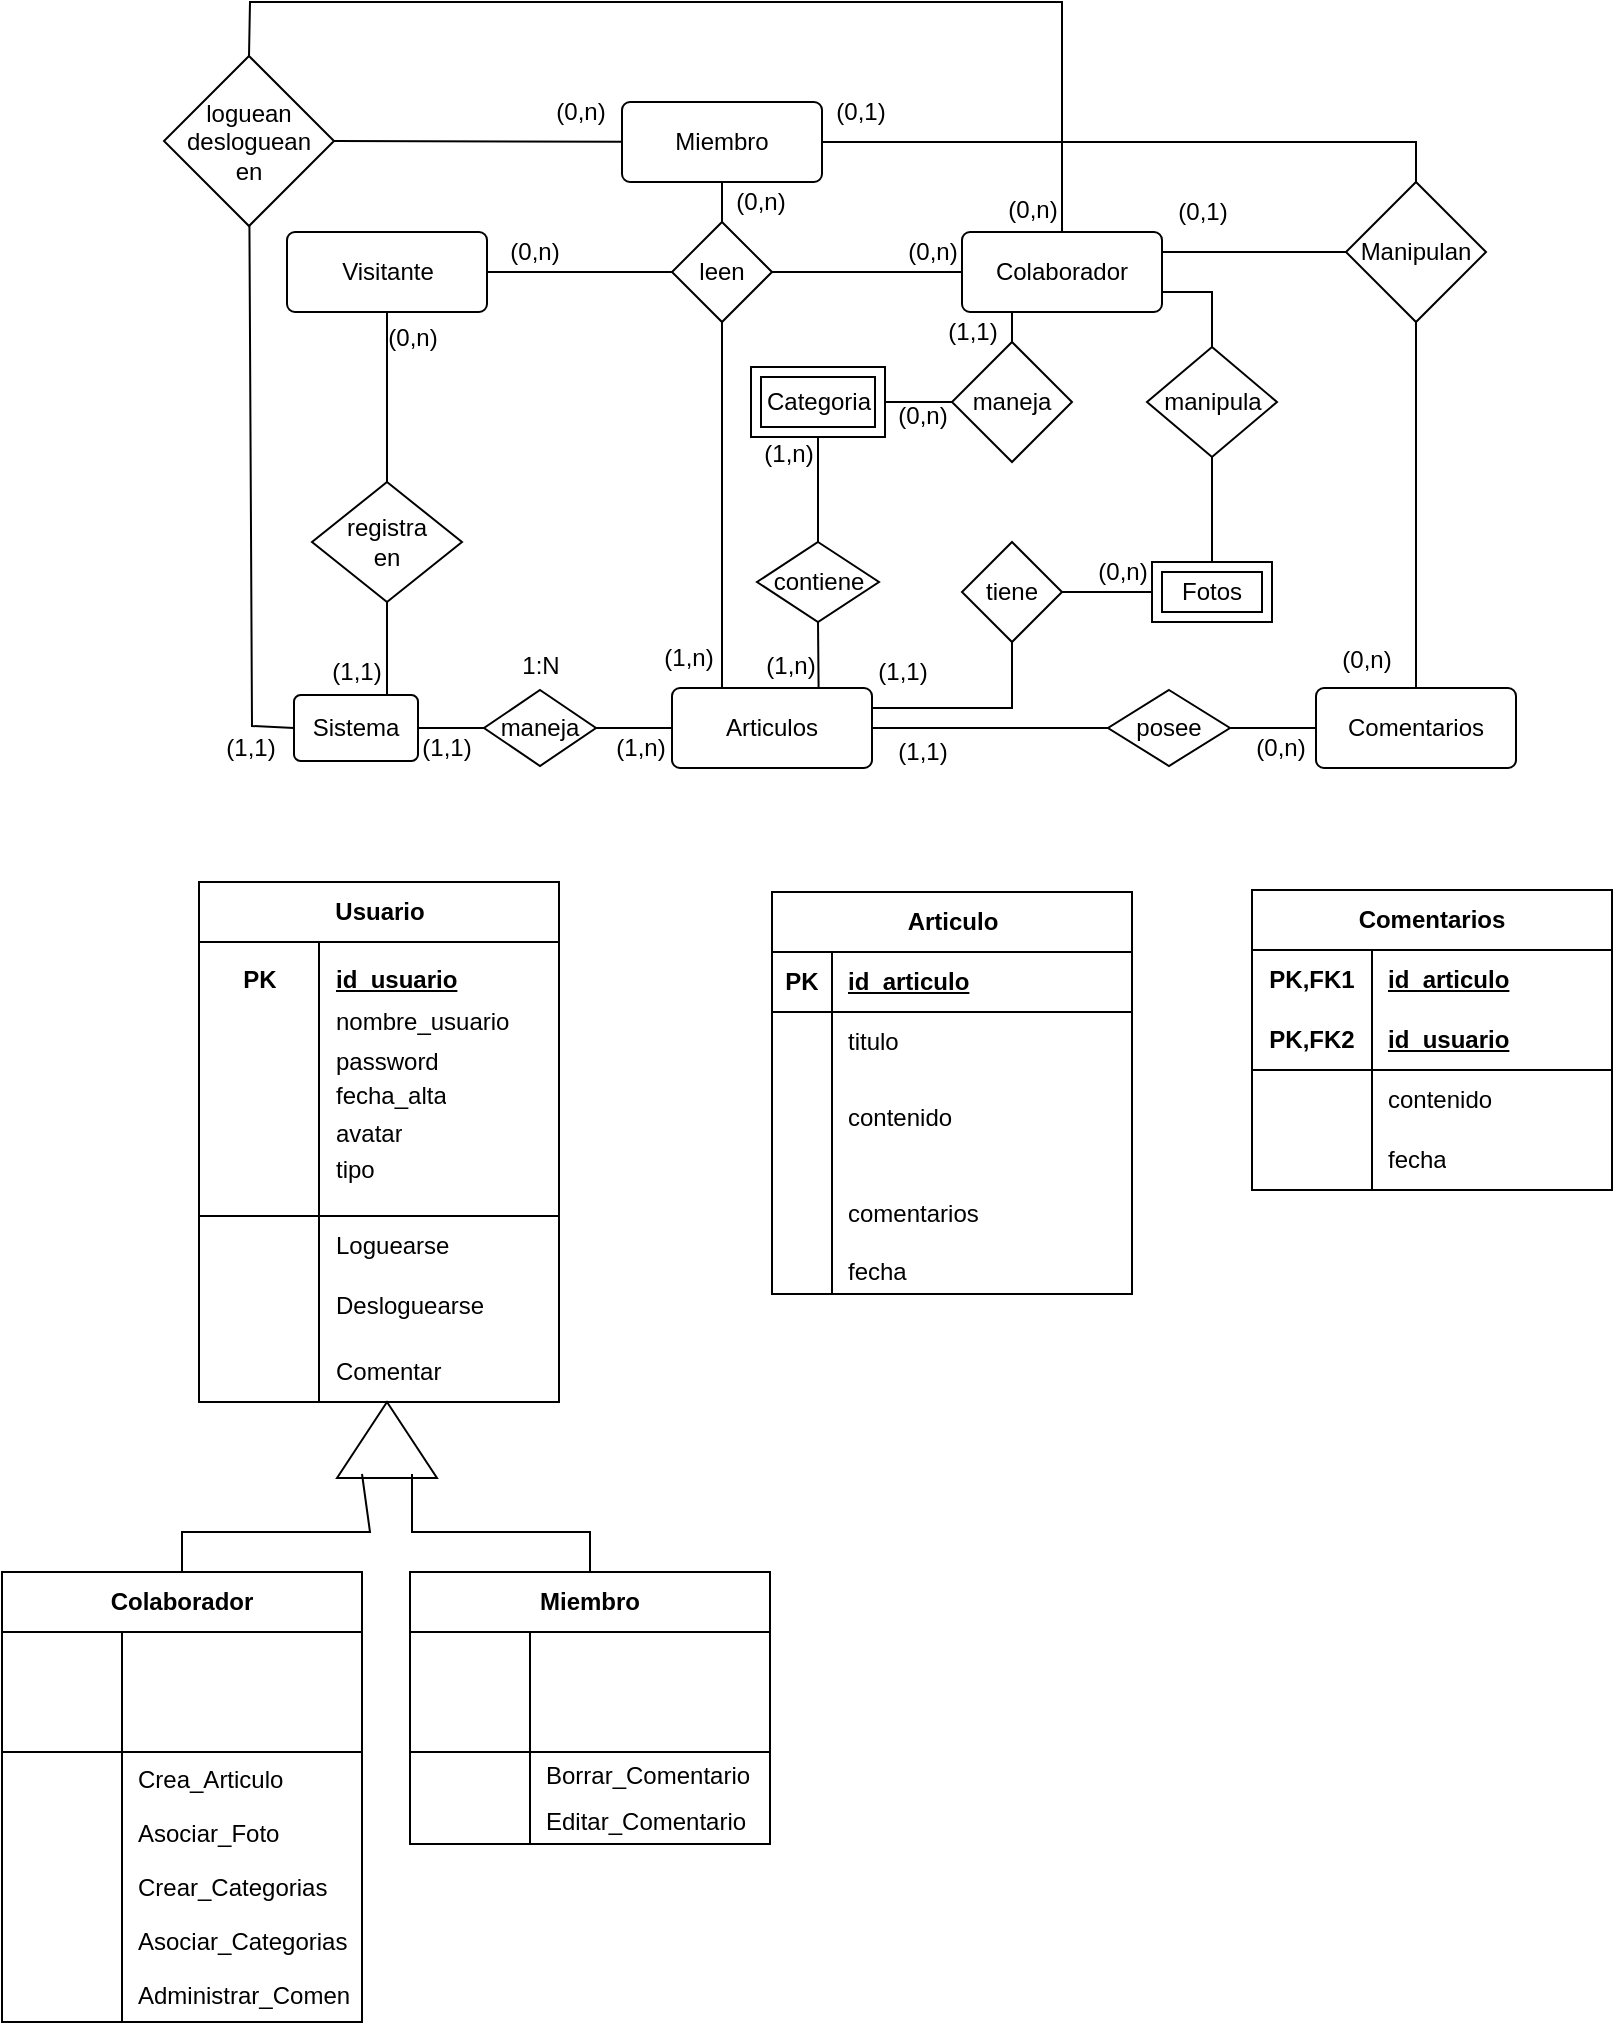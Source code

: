 <mxfile version="21.3.3" type="github">
  <diagram id="R2lEEEUBdFMjLlhIrx00" name="Page-1">
    <mxGraphModel dx="104" dy="648" grid="1" gridSize="10" guides="1" tooltips="1" connect="1" arrows="1" fold="1" page="1" pageScale="1" pageWidth="850" pageHeight="1100" math="0" shadow="0" extFonts="Permanent Marker^https://fonts.googleapis.com/css?family=Permanent+Marker">
      <root>
        <mxCell id="0" />
        <mxCell id="1" parent="0" />
        <mxCell id="c3nKSRqgcQVMaMpkJJOA-74" value="Visitante" style="rounded=1;arcSize=10;whiteSpace=wrap;html=1;align=center;" parent="1" vertex="1">
          <mxGeometry x="998.5" y="135" width="100" height="40" as="geometry" />
        </mxCell>
        <mxCell id="c3nKSRqgcQVMaMpkJJOA-77" value="&lt;div&gt;Miembro&lt;/div&gt;" style="rounded=1;arcSize=10;whiteSpace=wrap;html=1;align=center;" parent="1" vertex="1">
          <mxGeometry x="1166" y="70" width="100" height="40" as="geometry" />
        </mxCell>
        <mxCell id="c3nKSRqgcQVMaMpkJJOA-79" value="&lt;div&gt;Colaborador&lt;/div&gt;" style="rounded=1;arcSize=10;whiteSpace=wrap;html=1;align=center;" parent="1" vertex="1">
          <mxGeometry x="1336" y="135" width="100" height="40" as="geometry" />
        </mxCell>
        <mxCell id="c3nKSRqgcQVMaMpkJJOA-81" value="Articulos" style="rounded=1;arcSize=10;whiteSpace=wrap;html=1;align=center;" parent="1" vertex="1">
          <mxGeometry x="1191" y="363" width="100" height="40" as="geometry" />
        </mxCell>
        <mxCell id="c3nKSRqgcQVMaMpkJJOA-86" value="Comentarios" style="rounded=1;arcSize=10;whiteSpace=wrap;html=1;align=center;" parent="1" vertex="1">
          <mxGeometry x="1513" y="363" width="100" height="40" as="geometry" />
        </mxCell>
        <mxCell id="c3nKSRqgcQVMaMpkJJOA-88" value="leen" style="rhombus;whiteSpace=wrap;html=1;" parent="1" vertex="1">
          <mxGeometry x="1191" y="130" width="50" height="50" as="geometry" />
        </mxCell>
        <mxCell id="c3nKSRqgcQVMaMpkJJOA-93" value="" style="endArrow=none;html=1;rounded=0;exitX=0.5;exitY=1;exitDx=0;exitDy=0;entryX=0.25;entryY=0;entryDx=0;entryDy=0;" parent="1" source="c3nKSRqgcQVMaMpkJJOA-88" target="c3nKSRqgcQVMaMpkJJOA-81" edge="1">
          <mxGeometry width="50" height="50" relative="1" as="geometry">
            <mxPoint x="1341" y="90" as="sourcePoint" />
            <mxPoint x="1341" y="60" as="targetPoint" />
            <Array as="points" />
          </mxGeometry>
        </mxCell>
        <mxCell id="c3nKSRqgcQVMaMpkJJOA-98" value="Manipulan" style="rhombus;whiteSpace=wrap;html=1;" parent="1" vertex="1">
          <mxGeometry x="1528" y="110" width="70" height="70" as="geometry" />
        </mxCell>
        <mxCell id="c3nKSRqgcQVMaMpkJJOA-100" value="" style="endArrow=none;html=1;rounded=0;exitX=1;exitY=0.5;exitDx=0;exitDy=0;entryX=0;entryY=0.5;entryDx=0;entryDy=0;" parent="1" source="c3nKSRqgcQVMaMpkJJOA-88" target="c3nKSRqgcQVMaMpkJJOA-79" edge="1">
          <mxGeometry width="50" height="50" relative="1" as="geometry">
            <mxPoint x="1331" y="170" as="sourcePoint" />
            <mxPoint x="1381" y="120" as="targetPoint" />
          </mxGeometry>
        </mxCell>
        <mxCell id="c3nKSRqgcQVMaMpkJJOA-102" value="" style="endArrow=none;html=1;rounded=0;exitX=0;exitY=0.5;exitDx=0;exitDy=0;entryX=1;entryY=0.25;entryDx=0;entryDy=0;" parent="1" source="c3nKSRqgcQVMaMpkJJOA-98" target="c3nKSRqgcQVMaMpkJJOA-79" edge="1">
          <mxGeometry width="50" height="50" relative="1" as="geometry">
            <mxPoint x="1331" y="170" as="sourcePoint" />
            <mxPoint x="1381" y="120" as="targetPoint" />
          </mxGeometry>
        </mxCell>
        <mxCell id="c3nKSRqgcQVMaMpkJJOA-103" value="" style="endArrow=none;html=1;rounded=0;entryX=0.5;entryY=1;entryDx=0;entryDy=0;exitX=0.5;exitY=0;exitDx=0;exitDy=0;" parent="1" source="c3nKSRqgcQVMaMpkJJOA-86" target="c3nKSRqgcQVMaMpkJJOA-98" edge="1">
          <mxGeometry width="50" height="50" relative="1" as="geometry">
            <mxPoint x="1321" y="240" as="sourcePoint" />
            <mxPoint x="1371" y="190" as="targetPoint" />
          </mxGeometry>
        </mxCell>
        <mxCell id="c3nKSRqgcQVMaMpkJJOA-104" value="contiene" style="rhombus;whiteSpace=wrap;html=1;" parent="1" vertex="1">
          <mxGeometry x="1233.5" y="290" width="61" height="40" as="geometry" />
        </mxCell>
        <mxCell id="c3nKSRqgcQVMaMpkJJOA-106" value="maneja" style="rhombus;whiteSpace=wrap;html=1;" parent="1" vertex="1">
          <mxGeometry x="1331" y="190" width="60" height="60" as="geometry" />
        </mxCell>
        <mxCell id="c3nKSRqgcQVMaMpkJJOA-108" value="" style="endArrow=none;html=1;rounded=0;exitX=0.5;exitY=0;exitDx=0;exitDy=0;" parent="1" source="c3nKSRqgcQVMaMpkJJOA-104" target="c3nKSRqgcQVMaMpkJJOA-126" edge="1">
          <mxGeometry width="50" height="50" relative="1" as="geometry">
            <mxPoint x="1315" y="387" as="sourcePoint" />
            <mxPoint x="1261" y="240" as="targetPoint" />
            <Array as="points" />
          </mxGeometry>
        </mxCell>
        <mxCell id="c3nKSRqgcQVMaMpkJJOA-109" value="" style="endArrow=none;html=1;rounded=0;entryX=0;entryY=0.5;entryDx=0;entryDy=0;" parent="1" source="c3nKSRqgcQVMaMpkJJOA-126" target="c3nKSRqgcQVMaMpkJJOA-106" edge="1">
          <mxGeometry width="50" height="50" relative="1" as="geometry">
            <mxPoint x="1336" y="220" as="sourcePoint" />
            <mxPoint x="1401" y="281" as="targetPoint" />
            <Array as="points" />
          </mxGeometry>
        </mxCell>
        <mxCell id="c3nKSRqgcQVMaMpkJJOA-111" value="" style="endArrow=none;html=1;rounded=0;exitX=0;exitY=0.5;exitDx=0;exitDy=0;entryX=1;entryY=0.5;entryDx=0;entryDy=0;" parent="1" source="c3nKSRqgcQVMaMpkJJOA-88" target="c3nKSRqgcQVMaMpkJJOA-74" edge="1">
          <mxGeometry width="50" height="50" relative="1" as="geometry">
            <mxPoint x="1226" y="140" as="sourcePoint" />
            <mxPoint x="1261" y="70" as="targetPoint" />
          </mxGeometry>
        </mxCell>
        <mxCell id="c3nKSRqgcQVMaMpkJJOA-114" value="" style="endArrow=none;html=1;rounded=0;entryX=0.733;entryY=0.003;entryDx=0;entryDy=0;exitX=0.5;exitY=1;exitDx=0;exitDy=0;entryPerimeter=0;" parent="1" source="c3nKSRqgcQVMaMpkJJOA-104" target="c3nKSRqgcQVMaMpkJJOA-81" edge="1">
          <mxGeometry width="50" height="50" relative="1" as="geometry">
            <mxPoint x="1396" y="295" as="sourcePoint" />
            <mxPoint x="1396" y="270" as="targetPoint" />
            <Array as="points" />
          </mxGeometry>
        </mxCell>
        <mxCell id="c3nKSRqgcQVMaMpkJJOA-115" value="" style="endArrow=none;html=1;rounded=0;exitX=0.5;exitY=0;exitDx=0;exitDy=0;entryX=0.25;entryY=1;entryDx=0;entryDy=0;" parent="1" source="c3nKSRqgcQVMaMpkJJOA-106" target="c3nKSRqgcQVMaMpkJJOA-79" edge="1">
          <mxGeometry width="50" height="50" relative="1" as="geometry">
            <mxPoint x="1274" y="340" as="sourcePoint" />
            <mxPoint x="1276" y="373" as="targetPoint" />
            <Array as="points" />
          </mxGeometry>
        </mxCell>
        <mxCell id="c3nKSRqgcQVMaMpkJJOA-117" value="" style="endArrow=none;html=1;rounded=0;exitX=0.5;exitY=0;exitDx=0;exitDy=0;" parent="1" source="c3nKSRqgcQVMaMpkJJOA-88" target="c3nKSRqgcQVMaMpkJJOA-77" edge="1">
          <mxGeometry width="50" height="50" relative="1" as="geometry">
            <mxPoint x="1226" y="140" as="sourcePoint" />
            <mxPoint x="1226" y="70" as="targetPoint" />
          </mxGeometry>
        </mxCell>
        <mxCell id="c3nKSRqgcQVMaMpkJJOA-120" value="tiene" style="rhombus;whiteSpace=wrap;html=1;" parent="1" vertex="1">
          <mxGeometry x="1336" y="290" width="50" height="50" as="geometry" />
        </mxCell>
        <mxCell id="c3nKSRqgcQVMaMpkJJOA-121" value="" style="endArrow=none;html=1;rounded=0;entryX=0.5;entryY=1;entryDx=0;entryDy=0;exitX=1;exitY=0.25;exitDx=0;exitDy=0;" parent="1" source="c3nKSRqgcQVMaMpkJJOA-81" target="c3nKSRqgcQVMaMpkJJOA-120" edge="1">
          <mxGeometry width="50" height="50" relative="1" as="geometry">
            <mxPoint x="1274" y="290" as="sourcePoint" />
            <mxPoint x="1271" y="250" as="targetPoint" />
            <Array as="points">
              <mxPoint x="1361" y="373" />
            </Array>
          </mxGeometry>
        </mxCell>
        <mxCell id="c3nKSRqgcQVMaMpkJJOA-122" value="" style="endArrow=none;html=1;rounded=0;exitX=1;exitY=0.5;exitDx=0;exitDy=0;" parent="1" source="c3nKSRqgcQVMaMpkJJOA-120" target="c3nKSRqgcQVMaMpkJJOA-123" edge="1">
          <mxGeometry width="50" height="50" relative="1" as="geometry">
            <mxPoint x="1274" y="340" as="sourcePoint" />
            <mxPoint x="1411" y="300" as="targetPoint" />
            <Array as="points" />
          </mxGeometry>
        </mxCell>
        <mxCell id="c3nKSRqgcQVMaMpkJJOA-123" value="Fotos" style="shape=ext;margin=3;double=1;whiteSpace=wrap;html=1;align=center;" parent="1" vertex="1">
          <mxGeometry x="1431" y="300" width="60" height="30" as="geometry" />
        </mxCell>
        <mxCell id="c3nKSRqgcQVMaMpkJJOA-126" value="Categoria" style="shape=ext;margin=3;double=1;whiteSpace=wrap;html=1;align=center;" parent="1" vertex="1">
          <mxGeometry x="1230.5" y="202.5" width="67" height="35" as="geometry" />
        </mxCell>
        <mxCell id="c3nKSRqgcQVMaMpkJJOA-128" value="" style="endArrow=none;html=1;rounded=0;exitX=0.5;exitY=1;exitDx=0;exitDy=0;" parent="1" source="c3nKSRqgcQVMaMpkJJOA-129" target="c3nKSRqgcQVMaMpkJJOA-123" edge="1">
          <mxGeometry width="50" height="50" relative="1" as="geometry">
            <mxPoint x="1526" y="215" as="sourcePoint" />
            <mxPoint x="1586" y="135" as="targetPoint" />
            <Array as="points" />
          </mxGeometry>
        </mxCell>
        <mxCell id="c3nKSRqgcQVMaMpkJJOA-129" value="manipula" style="rhombus;whiteSpace=wrap;html=1;" parent="1" vertex="1">
          <mxGeometry x="1428.5" y="192.5" width="65" height="55" as="geometry" />
        </mxCell>
        <mxCell id="c3nKSRqgcQVMaMpkJJOA-132" value="" style="endArrow=none;html=1;rounded=0;exitX=0.5;exitY=0;exitDx=0;exitDy=0;entryX=1;entryY=0.75;entryDx=0;entryDy=0;" parent="1" source="c3nKSRqgcQVMaMpkJJOA-129" target="c3nKSRqgcQVMaMpkJJOA-79" edge="1">
          <mxGeometry width="50" height="50" relative="1" as="geometry">
            <mxPoint x="1471" y="255" as="sourcePoint" />
            <mxPoint x="1471" y="310" as="targetPoint" />
            <Array as="points">
              <mxPoint x="1461" y="165" />
            </Array>
          </mxGeometry>
        </mxCell>
        <mxCell id="c3nKSRqgcQVMaMpkJJOA-133" value="" style="endArrow=none;html=1;rounded=0;exitX=1;exitY=0.5;exitDx=0;exitDy=0;entryX=0.5;entryY=0;entryDx=0;entryDy=0;" parent="1" source="c3nKSRqgcQVMaMpkJJOA-77" target="c3nKSRqgcQVMaMpkJJOA-98" edge="1">
          <mxGeometry width="50" height="50" relative="1" as="geometry">
            <mxPoint x="1251" y="165" as="sourcePoint" />
            <mxPoint x="1346" y="165" as="targetPoint" />
            <Array as="points">
              <mxPoint x="1563" y="90" />
            </Array>
          </mxGeometry>
        </mxCell>
        <mxCell id="c3nKSRqgcQVMaMpkJJOA-134" value="Sistema" style="rounded=1;arcSize=10;whiteSpace=wrap;html=1;align=center;" parent="1" vertex="1">
          <mxGeometry x="1002" y="366.5" width="62" height="33" as="geometry" />
        </mxCell>
        <mxCell id="c3nKSRqgcQVMaMpkJJOA-135" value="" style="endArrow=none;html=1;rounded=0;" parent="1" source="c3nKSRqgcQVMaMpkJJOA-94" target="c3nKSRqgcQVMaMpkJJOA-81" edge="1">
          <mxGeometry width="50" height="50" relative="1" as="geometry">
            <mxPoint x="1226" y="190" as="sourcePoint" />
            <mxPoint x="1226" y="373" as="targetPoint" />
            <Array as="points" />
          </mxGeometry>
        </mxCell>
        <mxCell id="c3nKSRqgcQVMaMpkJJOA-136" value="" style="endArrow=none;html=1;rounded=0;" parent="1" source="c3nKSRqgcQVMaMpkJJOA-134" target="c3nKSRqgcQVMaMpkJJOA-94" edge="1">
          <mxGeometry width="50" height="50" relative="1" as="geometry">
            <mxPoint x="1051" y="383" as="sourcePoint" />
            <mxPoint x="1231" y="383" as="targetPoint" />
            <Array as="points" />
          </mxGeometry>
        </mxCell>
        <mxCell id="c3nKSRqgcQVMaMpkJJOA-94" value="maneja" style="rhombus;whiteSpace=wrap;html=1;" parent="1" vertex="1">
          <mxGeometry x="1097" y="364" width="56" height="38" as="geometry" />
        </mxCell>
        <mxCell id="c3nKSRqgcQVMaMpkJJOA-137" value="&lt;div&gt;registra&lt;/div&gt;&lt;div&gt;en&lt;br&gt;&lt;/div&gt;" style="rhombus;whiteSpace=wrap;html=1;" parent="1" vertex="1">
          <mxGeometry x="1011" y="260" width="75" height="60" as="geometry" />
        </mxCell>
        <mxCell id="c3nKSRqgcQVMaMpkJJOA-138" value="" style="endArrow=none;html=1;rounded=0;entryX=0.5;entryY=1;entryDx=0;entryDy=0;exitX=0.75;exitY=0;exitDx=0;exitDy=0;" parent="1" source="c3nKSRqgcQVMaMpkJJOA-134" target="c3nKSRqgcQVMaMpkJJOA-137" edge="1">
          <mxGeometry width="50" height="50" relative="1" as="geometry">
            <mxPoint x="961" y="300" as="sourcePoint" />
            <mxPoint x="1011" y="250" as="targetPoint" />
          </mxGeometry>
        </mxCell>
        <mxCell id="c3nKSRqgcQVMaMpkJJOA-140" value="posee" style="rhombus;whiteSpace=wrap;html=1;" parent="1" vertex="1">
          <mxGeometry x="1409" y="364" width="61" height="38" as="geometry" />
        </mxCell>
        <mxCell id="c3nKSRqgcQVMaMpkJJOA-142" value="" style="endArrow=none;html=1;rounded=0;" parent="1" source="c3nKSRqgcQVMaMpkJJOA-140" target="c3nKSRqgcQVMaMpkJJOA-86" edge="1">
          <mxGeometry width="50" height="50" relative="1" as="geometry">
            <mxPoint x="1573" y="373" as="sourcePoint" />
            <mxPoint x="1573" y="190" as="targetPoint" />
          </mxGeometry>
        </mxCell>
        <mxCell id="c3nKSRqgcQVMaMpkJJOA-143" value="" style="endArrow=none;html=1;rounded=0;" parent="1" source="c3nKSRqgcQVMaMpkJJOA-140" target="c3nKSRqgcQVMaMpkJJOA-81" edge="1">
          <mxGeometry width="50" height="50" relative="1" as="geometry">
            <mxPoint x="1471" y="395" as="sourcePoint" />
            <mxPoint x="1523" y="394" as="targetPoint" />
          </mxGeometry>
        </mxCell>
        <mxCell id="c3nKSRqgcQVMaMpkJJOA-144" value="" style="endArrow=none;html=1;rounded=0;" parent="1" source="c3nKSRqgcQVMaMpkJJOA-137" target="c3nKSRqgcQVMaMpkJJOA-74" edge="1">
          <mxGeometry width="50" height="50" relative="1" as="geometry">
            <mxPoint x="1233" y="190" as="sourcePoint" />
            <mxPoint x="1233" y="373" as="targetPoint" />
            <Array as="points" />
          </mxGeometry>
        </mxCell>
        <mxCell id="c3nKSRqgcQVMaMpkJJOA-145" value="" style="endArrow=none;html=1;rounded=0;entryX=0;entryY=0.5;entryDx=0;entryDy=0;" parent="1" source="c3nKSRqgcQVMaMpkJJOA-146" target="c3nKSRqgcQVMaMpkJJOA-134" edge="1">
          <mxGeometry width="50" height="50" relative="1" as="geometry">
            <mxPoint x="1005" y="50" as="sourcePoint" />
            <mxPoint x="1226" y="373" as="targetPoint" />
            <Array as="points">
              <mxPoint x="981" y="382" />
            </Array>
          </mxGeometry>
        </mxCell>
        <mxCell id="c3nKSRqgcQVMaMpkJJOA-146" value="&lt;div&gt;loguean&lt;/div&gt;&lt;div&gt;desloguean&lt;/div&gt;&lt;div&gt;en&lt;br&gt;&lt;/div&gt;" style="rhombus;whiteSpace=wrap;html=1;" parent="1" vertex="1">
          <mxGeometry x="937" y="47" width="85" height="85" as="geometry" />
        </mxCell>
        <mxCell id="c3nKSRqgcQVMaMpkJJOA-147" value="" style="endArrow=none;html=1;rounded=0;entryX=1;entryY=0.5;entryDx=0;entryDy=0;" parent="1" source="c3nKSRqgcQVMaMpkJJOA-77" target="c3nKSRqgcQVMaMpkJJOA-146" edge="1">
          <mxGeometry width="50" height="50" relative="1" as="geometry">
            <mxPoint x="1276" y="100" as="sourcePoint" />
            <mxPoint x="1573" y="120" as="targetPoint" />
            <Array as="points" />
          </mxGeometry>
        </mxCell>
        <mxCell id="c3nKSRqgcQVMaMpkJJOA-148" value="" style="endArrow=none;html=1;rounded=0;exitX=0.5;exitY=0;exitDx=0;exitDy=0;entryX=0.5;entryY=0;entryDx=0;entryDy=0;" parent="1" source="c3nKSRqgcQVMaMpkJJOA-79" target="c3nKSRqgcQVMaMpkJJOA-146" edge="1">
          <mxGeometry width="50" height="50" relative="1" as="geometry">
            <mxPoint x="1276" y="100" as="sourcePoint" />
            <mxPoint x="1573" y="120" as="targetPoint" />
            <Array as="points">
              <mxPoint x="1386" y="20" />
              <mxPoint x="980" y="20" />
            </Array>
          </mxGeometry>
        </mxCell>
        <mxCell id="c3nKSRqgcQVMaMpkJJOA-149" value="(1,n)" style="text;html=1;align=center;verticalAlign=middle;resizable=0;points=[];autosize=1;strokeColor=none;fillColor=none;" parent="1" vertex="1">
          <mxGeometry x="1150" y="378" width="50" height="30" as="geometry" />
        </mxCell>
        <mxCell id="c3nKSRqgcQVMaMpkJJOA-150" value="(1,1)" style="text;html=1;align=center;verticalAlign=middle;resizable=0;points=[];autosize=1;strokeColor=none;fillColor=none;" parent="1" vertex="1">
          <mxGeometry x="954.5" y="378" width="50" height="30" as="geometry" />
        </mxCell>
        <mxCell id="c3nKSRqgcQVMaMpkJJOA-151" value="(1,1)" style="text;html=1;align=center;verticalAlign=middle;resizable=0;points=[];autosize=1;strokeColor=none;fillColor=none;" parent="1" vertex="1">
          <mxGeometry x="1052.5" y="378" width="50" height="30" as="geometry" />
        </mxCell>
        <mxCell id="c3nKSRqgcQVMaMpkJJOA-152" value="(1,1)" style="text;html=1;align=center;verticalAlign=middle;resizable=0;points=[];autosize=1;strokeColor=none;fillColor=none;" parent="1" vertex="1">
          <mxGeometry x="1008" y="340" width="50" height="30" as="geometry" />
        </mxCell>
        <mxCell id="c3nKSRqgcQVMaMpkJJOA-153" value="(0,n)" style="text;html=1;align=center;verticalAlign=middle;resizable=0;points=[];autosize=1;strokeColor=none;fillColor=none;" parent="1" vertex="1">
          <mxGeometry x="1036" y="172.5" width="50" height="30" as="geometry" />
        </mxCell>
        <mxCell id="c3nKSRqgcQVMaMpkJJOA-154" value="(1,1)" style="text;html=1;align=center;verticalAlign=middle;resizable=0;points=[];autosize=1;strokeColor=none;fillColor=none;" parent="1" vertex="1">
          <mxGeometry x="1281" y="340" width="50" height="30" as="geometry" />
        </mxCell>
        <mxCell id="c3nKSRqgcQVMaMpkJJOA-155" value="(0,n)" style="text;html=1;align=center;verticalAlign=middle;resizable=0;points=[];autosize=1;strokeColor=none;fillColor=none;" parent="1" vertex="1">
          <mxGeometry x="1391" y="290" width="50" height="30" as="geometry" />
        </mxCell>
        <mxCell id="c3nKSRqgcQVMaMpkJJOA-156" value="(1,1)" style="text;html=1;align=center;verticalAlign=middle;resizable=0;points=[];autosize=1;strokeColor=none;fillColor=none;" parent="1" vertex="1">
          <mxGeometry x="1291" y="380" width="50" height="30" as="geometry" />
        </mxCell>
        <mxCell id="c3nKSRqgcQVMaMpkJJOA-158" value="(0,n)" style="text;html=1;align=center;verticalAlign=middle;resizable=0;points=[];autosize=1;strokeColor=none;fillColor=none;" parent="1" vertex="1">
          <mxGeometry x="1470" y="378" width="50" height="30" as="geometry" />
        </mxCell>
        <mxCell id="c3nKSRqgcQVMaMpkJJOA-159" value="(1,n)" style="text;html=1;align=center;verticalAlign=middle;resizable=0;points=[];autosize=1;strokeColor=none;fillColor=none;" parent="1" vertex="1">
          <mxGeometry x="1225" y="336.5" width="50" height="30" as="geometry" />
        </mxCell>
        <mxCell id="c3nKSRqgcQVMaMpkJJOA-160" value="(1,n)" style="text;html=1;align=center;verticalAlign=middle;resizable=0;points=[];autosize=1;strokeColor=none;fillColor=none;" parent="1" vertex="1">
          <mxGeometry x="1224" y="231" width="50" height="30" as="geometry" />
        </mxCell>
        <mxCell id="c3nKSRqgcQVMaMpkJJOA-161" value="(0,n)" style="text;html=1;align=center;verticalAlign=middle;resizable=0;points=[];autosize=1;strokeColor=none;fillColor=none;" parent="1" vertex="1">
          <mxGeometry x="1291" y="211.5" width="50" height="30" as="geometry" />
        </mxCell>
        <mxCell id="c3nKSRqgcQVMaMpkJJOA-162" value="(1,1)" style="text;html=1;align=center;verticalAlign=middle;resizable=0;points=[];autosize=1;strokeColor=none;fillColor=none;" parent="1" vertex="1">
          <mxGeometry x="1316" y="169.5" width="50" height="30" as="geometry" />
        </mxCell>
        <mxCell id="c3nKSRqgcQVMaMpkJJOA-163" value="(0,n)" style="text;html=1;align=center;verticalAlign=middle;resizable=0;points=[];autosize=1;strokeColor=none;fillColor=none;" parent="1" vertex="1">
          <mxGeometry x="1513" y="334" width="50" height="30" as="geometry" />
        </mxCell>
        <mxCell id="c3nKSRqgcQVMaMpkJJOA-164" value="(0,1)" style="text;html=1;align=center;verticalAlign=middle;resizable=0;points=[];autosize=1;strokeColor=none;fillColor=none;" parent="1" vertex="1">
          <mxGeometry x="1431" y="110" width="50" height="30" as="geometry" />
        </mxCell>
        <mxCell id="c3nKSRqgcQVMaMpkJJOA-165" value="(0,1)" style="text;html=1;align=center;verticalAlign=middle;resizable=0;points=[];autosize=1;strokeColor=none;fillColor=none;" parent="1" vertex="1">
          <mxGeometry x="1260" y="60" width="50" height="30" as="geometry" />
        </mxCell>
        <mxCell id="c3nKSRqgcQVMaMpkJJOA-167" value="(0,n)" style="text;html=1;align=center;verticalAlign=middle;resizable=0;points=[];autosize=1;strokeColor=none;fillColor=none;" parent="1" vertex="1">
          <mxGeometry x="1120" y="60" width="50" height="30" as="geometry" />
        </mxCell>
        <mxCell id="c3nKSRqgcQVMaMpkJJOA-168" value="(0,n)" style="text;html=1;align=center;verticalAlign=middle;resizable=0;points=[];autosize=1;strokeColor=none;fillColor=none;" parent="1" vertex="1">
          <mxGeometry x="1346" y="109" width="50" height="30" as="geometry" />
        </mxCell>
        <mxCell id="c3nKSRqgcQVMaMpkJJOA-169" value="(1,n)" style="text;html=1;align=center;verticalAlign=middle;resizable=0;points=[];autosize=1;strokeColor=none;fillColor=none;" parent="1" vertex="1">
          <mxGeometry x="1174" y="333" width="50" height="30" as="geometry" />
        </mxCell>
        <mxCell id="c3nKSRqgcQVMaMpkJJOA-170" value="(0,n)" style="text;html=1;align=center;verticalAlign=middle;resizable=0;points=[];autosize=1;strokeColor=none;fillColor=none;" parent="1" vertex="1">
          <mxGeometry x="1097" y="130" width="50" height="30" as="geometry" />
        </mxCell>
        <mxCell id="c3nKSRqgcQVMaMpkJJOA-171" value="(0,n)" style="text;html=1;align=center;verticalAlign=middle;resizable=0;points=[];autosize=1;strokeColor=none;fillColor=none;" parent="1" vertex="1">
          <mxGeometry x="1210" y="105" width="50" height="30" as="geometry" />
        </mxCell>
        <mxCell id="c3nKSRqgcQVMaMpkJJOA-172" value="(0,n)" style="text;html=1;align=center;verticalAlign=middle;resizable=0;points=[];autosize=1;strokeColor=none;fillColor=none;" parent="1" vertex="1">
          <mxGeometry x="1296" y="130" width="50" height="30" as="geometry" />
        </mxCell>
        <mxCell id="c3nKSRqgcQVMaMpkJJOA-186" value="Usuario" style="shape=table;startSize=30;container=1;collapsible=1;childLayout=tableLayout;fixedRows=1;rowLines=0;fontStyle=1;align=center;resizeLast=1;html=1;whiteSpace=wrap;" parent="1" vertex="1">
          <mxGeometry x="954.5" y="460" width="180" height="260" as="geometry" />
        </mxCell>
        <mxCell id="c3nKSRqgcQVMaMpkJJOA-187" value="" style="shape=tableRow;horizontal=0;startSize=0;swimlaneHead=0;swimlaneBody=0;fillColor=none;collapsible=0;dropTarget=0;points=[[0,0.5],[1,0.5]];portConstraint=eastwest;top=0;left=0;right=0;bottom=0;html=1;" parent="c3nKSRqgcQVMaMpkJJOA-186" vertex="1">
          <mxGeometry y="30" width="180" height="37" as="geometry" />
        </mxCell>
        <mxCell id="c3nKSRqgcQVMaMpkJJOA-188" value="PK" style="shape=partialRectangle;connectable=0;fillColor=none;top=0;left=0;bottom=0;right=0;fontStyle=1;overflow=hidden;html=1;whiteSpace=wrap;" parent="c3nKSRqgcQVMaMpkJJOA-187" vertex="1">
          <mxGeometry width="60" height="37" as="geometry">
            <mxRectangle width="60" height="37" as="alternateBounds" />
          </mxGeometry>
        </mxCell>
        <mxCell id="c3nKSRqgcQVMaMpkJJOA-189" value="id_usuario" style="shape=partialRectangle;connectable=0;fillColor=none;top=0;left=0;bottom=0;right=0;align=left;spacingLeft=6;fontStyle=5;overflow=hidden;html=1;whiteSpace=wrap;" parent="c3nKSRqgcQVMaMpkJJOA-187" vertex="1">
          <mxGeometry x="60" width="120" height="37" as="geometry">
            <mxRectangle width="120" height="37" as="alternateBounds" />
          </mxGeometry>
        </mxCell>
        <mxCell id="c3nKSRqgcQVMaMpkJJOA-190" value="" style="shape=tableRow;horizontal=0;startSize=0;swimlaneHead=0;swimlaneBody=0;fillColor=none;collapsible=0;dropTarget=0;points=[[0,0.5],[1,0.5]];portConstraint=eastwest;top=0;left=0;right=0;bottom=1;html=1;" parent="c3nKSRqgcQVMaMpkJJOA-186" vertex="1">
          <mxGeometry y="67" width="180" height="100" as="geometry" />
        </mxCell>
        <mxCell id="c3nKSRqgcQVMaMpkJJOA-191" value="" style="shape=partialRectangle;connectable=0;fillColor=none;top=0;left=0;bottom=0;right=0;fontStyle=1;overflow=hidden;html=1;whiteSpace=wrap;" parent="c3nKSRqgcQVMaMpkJJOA-190" vertex="1">
          <mxGeometry width="60" height="100" as="geometry">
            <mxRectangle width="60" height="100" as="alternateBounds" />
          </mxGeometry>
        </mxCell>
        <mxCell id="c3nKSRqgcQVMaMpkJJOA-192" value="&lt;div&gt;&lt;br&gt;&lt;/div&gt;&lt;div&gt;&lt;br&gt;&lt;/div&gt;" style="shape=partialRectangle;connectable=0;fillColor=none;top=0;left=0;bottom=0;right=0;align=left;spacingLeft=6;fontStyle=5;overflow=hidden;html=1;whiteSpace=wrap;" parent="c3nKSRqgcQVMaMpkJJOA-190" vertex="1">
          <mxGeometry x="60" width="120" height="100" as="geometry">
            <mxRectangle width="120" height="100" as="alternateBounds" />
          </mxGeometry>
        </mxCell>
        <mxCell id="c3nKSRqgcQVMaMpkJJOA-193" value="" style="shape=tableRow;horizontal=0;startSize=0;swimlaneHead=0;swimlaneBody=0;fillColor=none;collapsible=0;dropTarget=0;points=[[0,0.5],[1,0.5]];portConstraint=eastwest;top=0;left=0;right=0;bottom=0;html=1;" parent="c3nKSRqgcQVMaMpkJJOA-186" vertex="1">
          <mxGeometry y="167" width="180" height="30" as="geometry" />
        </mxCell>
        <mxCell id="c3nKSRqgcQVMaMpkJJOA-194" value="" style="shape=partialRectangle;connectable=0;fillColor=none;top=0;left=0;bottom=0;right=0;editable=1;overflow=hidden;html=1;whiteSpace=wrap;" parent="c3nKSRqgcQVMaMpkJJOA-193" vertex="1">
          <mxGeometry width="60" height="30" as="geometry">
            <mxRectangle width="60" height="30" as="alternateBounds" />
          </mxGeometry>
        </mxCell>
        <mxCell id="c3nKSRqgcQVMaMpkJJOA-195" value="Loguearse" style="shape=partialRectangle;connectable=0;fillColor=none;top=0;left=0;bottom=0;right=0;align=left;spacingLeft=6;overflow=hidden;html=1;whiteSpace=wrap;" parent="c3nKSRqgcQVMaMpkJJOA-193" vertex="1">
          <mxGeometry x="60" width="120" height="30" as="geometry">
            <mxRectangle width="120" height="30" as="alternateBounds" />
          </mxGeometry>
        </mxCell>
        <mxCell id="c3nKSRqgcQVMaMpkJJOA-196" value="" style="shape=tableRow;horizontal=0;startSize=0;swimlaneHead=0;swimlaneBody=0;fillColor=none;collapsible=0;dropTarget=0;points=[[0,0.5],[1,0.5]];portConstraint=eastwest;top=0;left=0;right=0;bottom=0;html=1;" parent="c3nKSRqgcQVMaMpkJJOA-186" vertex="1">
          <mxGeometry y="197" width="180" height="33" as="geometry" />
        </mxCell>
        <mxCell id="c3nKSRqgcQVMaMpkJJOA-197" value="" style="shape=partialRectangle;connectable=0;fillColor=none;top=0;left=0;bottom=0;right=0;editable=1;overflow=hidden;html=1;whiteSpace=wrap;" parent="c3nKSRqgcQVMaMpkJJOA-196" vertex="1">
          <mxGeometry width="60" height="33" as="geometry">
            <mxRectangle width="60" height="33" as="alternateBounds" />
          </mxGeometry>
        </mxCell>
        <mxCell id="c3nKSRqgcQVMaMpkJJOA-198" value="" style="shape=partialRectangle;connectable=0;fillColor=none;top=0;left=0;bottom=0;right=0;align=left;spacingLeft=6;overflow=hidden;html=1;whiteSpace=wrap;" parent="c3nKSRqgcQVMaMpkJJOA-196" vertex="1">
          <mxGeometry x="60" width="120" height="33" as="geometry">
            <mxRectangle width="120" height="33" as="alternateBounds" />
          </mxGeometry>
        </mxCell>
        <mxCell id="c3nKSRqgcQVMaMpkJJOA-274" value="" style="shape=tableRow;horizontal=0;startSize=0;swimlaneHead=0;swimlaneBody=0;fillColor=none;collapsible=0;dropTarget=0;points=[[0,0.5],[1,0.5]];portConstraint=eastwest;top=0;left=0;right=0;bottom=0;html=1;" parent="c3nKSRqgcQVMaMpkJJOA-186" vertex="1">
          <mxGeometry y="230" width="180" height="30" as="geometry" />
        </mxCell>
        <mxCell id="c3nKSRqgcQVMaMpkJJOA-275" value="" style="shape=partialRectangle;connectable=0;fillColor=none;top=0;left=0;bottom=0;right=0;editable=1;overflow=hidden;html=1;whiteSpace=wrap;" parent="c3nKSRqgcQVMaMpkJJOA-274" vertex="1">
          <mxGeometry width="60" height="30" as="geometry">
            <mxRectangle width="60" height="30" as="alternateBounds" />
          </mxGeometry>
        </mxCell>
        <mxCell id="c3nKSRqgcQVMaMpkJJOA-276" value="Comentar" style="shape=partialRectangle;connectable=0;fillColor=none;top=0;left=0;bottom=0;right=0;align=left;spacingLeft=6;overflow=hidden;html=1;whiteSpace=wrap;" parent="c3nKSRqgcQVMaMpkJJOA-274" vertex="1">
          <mxGeometry x="60" width="120" height="30" as="geometry">
            <mxRectangle width="120" height="30" as="alternateBounds" />
          </mxGeometry>
        </mxCell>
        <mxCell id="c3nKSRqgcQVMaMpkJJOA-199" value="nombre_usuario" style="shape=partialRectangle;connectable=0;fillColor=none;top=0;left=0;bottom=0;right=0;align=left;spacingLeft=6;fontStyle=0;overflow=hidden;html=1;whiteSpace=wrap;" parent="1" vertex="1">
          <mxGeometry x="1014.5" y="520" width="120" height="20" as="geometry">
            <mxRectangle width="120" height="37" as="alternateBounds" />
          </mxGeometry>
        </mxCell>
        <mxCell id="c3nKSRqgcQVMaMpkJJOA-200" value="password" style="shape=partialRectangle;connectable=0;fillColor=none;top=0;left=0;bottom=0;right=0;align=left;spacingLeft=6;fontStyle=0;overflow=hidden;html=1;whiteSpace=wrap;" parent="1" vertex="1">
          <mxGeometry x="1014.5" y="540" width="120" height="20" as="geometry">
            <mxRectangle width="120" height="37" as="alternateBounds" />
          </mxGeometry>
        </mxCell>
        <mxCell id="c3nKSRqgcQVMaMpkJJOA-201" value="fecha_alta" style="shape=partialRectangle;connectable=0;fillColor=none;top=0;left=0;bottom=0;right=0;align=left;spacingLeft=6;fontStyle=0;overflow=hidden;html=1;whiteSpace=wrap;" parent="1" vertex="1">
          <mxGeometry x="1014.5" y="556.5" width="120" height="20" as="geometry">
            <mxRectangle width="120" height="37" as="alternateBounds" />
          </mxGeometry>
        </mxCell>
        <mxCell id="c3nKSRqgcQVMaMpkJJOA-202" value="avatar" style="shape=partialRectangle;connectable=0;fillColor=none;top=0;left=0;bottom=0;right=0;align=left;spacingLeft=6;fontStyle=0;overflow=hidden;html=1;whiteSpace=wrap;" parent="1" vertex="1">
          <mxGeometry x="1014.5" y="576" width="120" height="20" as="geometry">
            <mxRectangle width="120" height="37" as="alternateBounds" />
          </mxGeometry>
        </mxCell>
        <mxCell id="c3nKSRqgcQVMaMpkJJOA-203" value="tipo" style="shape=partialRectangle;connectable=0;fillColor=none;top=0;left=0;bottom=0;right=0;align=left;spacingLeft=6;fontStyle=0;overflow=hidden;html=1;whiteSpace=wrap;" parent="1" vertex="1">
          <mxGeometry x="1014.5" y="594" width="120" height="20" as="geometry">
            <mxRectangle width="120" height="37" as="alternateBounds" />
          </mxGeometry>
        </mxCell>
        <mxCell id="c3nKSRqgcQVMaMpkJJOA-216" value="Desloguearse" style="shape=partialRectangle;connectable=0;fillColor=none;top=0;left=0;bottom=0;right=0;align=left;spacingLeft=6;overflow=hidden;html=1;whiteSpace=wrap;" parent="1" vertex="1">
          <mxGeometry x="1014.5" y="657" width="120" height="30" as="geometry">
            <mxRectangle width="120" height="30" as="alternateBounds" />
          </mxGeometry>
        </mxCell>
        <mxCell id="c3nKSRqgcQVMaMpkJJOA-219" value="1:N" style="text;html=1;align=center;verticalAlign=middle;resizable=0;points=[];autosize=1;strokeColor=none;fillColor=none;" parent="1" vertex="1">
          <mxGeometry x="1105" y="336.5" width="40" height="30" as="geometry" />
        </mxCell>
        <mxCell id="c3nKSRqgcQVMaMpkJJOA-220" value="Colaborador" style="shape=table;startSize=30;container=1;collapsible=1;childLayout=tableLayout;fixedRows=1;rowLines=0;fontStyle=1;align=center;resizeLast=1;html=1;whiteSpace=wrap;" parent="1" vertex="1">
          <mxGeometry x="856" y="805" width="180" height="225" as="geometry" />
        </mxCell>
        <mxCell id="c3nKSRqgcQVMaMpkJJOA-221" value="" style="shape=tableRow;horizontal=0;startSize=0;swimlaneHead=0;swimlaneBody=0;fillColor=none;collapsible=0;dropTarget=0;points=[[0,0.5],[1,0.5]];portConstraint=eastwest;top=0;left=0;right=0;bottom=0;html=1;" parent="c3nKSRqgcQVMaMpkJJOA-220" vertex="1">
          <mxGeometry y="30" width="180" height="37" as="geometry" />
        </mxCell>
        <mxCell id="c3nKSRqgcQVMaMpkJJOA-222" value="" style="shape=partialRectangle;connectable=0;fillColor=none;top=0;left=0;bottom=0;right=0;fontStyle=1;overflow=hidden;html=1;whiteSpace=wrap;" parent="c3nKSRqgcQVMaMpkJJOA-221" vertex="1">
          <mxGeometry width="60" height="37" as="geometry">
            <mxRectangle width="60" height="37" as="alternateBounds" />
          </mxGeometry>
        </mxCell>
        <mxCell id="c3nKSRqgcQVMaMpkJJOA-223" value="" style="shape=partialRectangle;connectable=0;fillColor=none;top=0;left=0;bottom=0;right=0;align=left;spacingLeft=6;fontStyle=5;overflow=hidden;html=1;whiteSpace=wrap;" parent="c3nKSRqgcQVMaMpkJJOA-221" vertex="1">
          <mxGeometry x="60" width="120" height="37" as="geometry">
            <mxRectangle width="120" height="37" as="alternateBounds" />
          </mxGeometry>
        </mxCell>
        <mxCell id="c3nKSRqgcQVMaMpkJJOA-224" value="" style="shape=tableRow;horizontal=0;startSize=0;swimlaneHead=0;swimlaneBody=0;fillColor=none;collapsible=0;dropTarget=0;points=[[0,0.5],[1,0.5]];portConstraint=eastwest;top=0;left=0;right=0;bottom=1;html=1;" parent="c3nKSRqgcQVMaMpkJJOA-220" vertex="1">
          <mxGeometry y="67" width="180" height="23" as="geometry" />
        </mxCell>
        <mxCell id="c3nKSRqgcQVMaMpkJJOA-225" value="" style="shape=partialRectangle;connectable=0;fillColor=none;top=0;left=0;bottom=0;right=0;fontStyle=1;overflow=hidden;html=1;whiteSpace=wrap;" parent="c3nKSRqgcQVMaMpkJJOA-224" vertex="1">
          <mxGeometry width="60" height="23" as="geometry">
            <mxRectangle width="60" height="23" as="alternateBounds" />
          </mxGeometry>
        </mxCell>
        <mxCell id="c3nKSRqgcQVMaMpkJJOA-226" value="&lt;div&gt;&lt;br&gt;&lt;/div&gt;&lt;div&gt;&lt;br&gt;&lt;/div&gt;" style="shape=partialRectangle;connectable=0;fillColor=none;top=0;left=0;bottom=0;right=0;align=left;spacingLeft=6;fontStyle=5;overflow=hidden;html=1;whiteSpace=wrap;" parent="c3nKSRqgcQVMaMpkJJOA-224" vertex="1">
          <mxGeometry x="60" width="120" height="23" as="geometry">
            <mxRectangle width="120" height="23" as="alternateBounds" />
          </mxGeometry>
        </mxCell>
        <mxCell id="c3nKSRqgcQVMaMpkJJOA-230" value="" style="shape=tableRow;horizontal=0;startSize=0;swimlaneHead=0;swimlaneBody=0;fillColor=none;collapsible=0;dropTarget=0;points=[[0,0.5],[1,0.5]];portConstraint=eastwest;top=0;left=0;right=0;bottom=0;html=1;" parent="c3nKSRqgcQVMaMpkJJOA-220" vertex="1">
          <mxGeometry y="90" width="180" height="27" as="geometry" />
        </mxCell>
        <mxCell id="c3nKSRqgcQVMaMpkJJOA-231" value="" style="shape=partialRectangle;connectable=0;fillColor=none;top=0;left=0;bottom=0;right=0;editable=1;overflow=hidden;html=1;whiteSpace=wrap;" parent="c3nKSRqgcQVMaMpkJJOA-230" vertex="1">
          <mxGeometry width="60" height="27" as="geometry">
            <mxRectangle width="60" height="27" as="alternateBounds" />
          </mxGeometry>
        </mxCell>
        <mxCell id="c3nKSRqgcQVMaMpkJJOA-232" value="Crea_Articulo" style="shape=partialRectangle;connectable=0;fillColor=none;top=0;left=0;bottom=0;right=0;align=left;spacingLeft=6;overflow=hidden;html=1;whiteSpace=wrap;" parent="c3nKSRqgcQVMaMpkJJOA-230" vertex="1">
          <mxGeometry x="60" width="120" height="27" as="geometry">
            <mxRectangle width="120" height="27" as="alternateBounds" />
          </mxGeometry>
        </mxCell>
        <mxCell id="c3nKSRqgcQVMaMpkJJOA-236" value="" style="shape=tableRow;horizontal=0;startSize=0;swimlaneHead=0;swimlaneBody=0;fillColor=none;collapsible=0;dropTarget=0;points=[[0,0.5],[1,0.5]];portConstraint=eastwest;top=0;left=0;right=0;bottom=0;html=1;" parent="c3nKSRqgcQVMaMpkJJOA-220" vertex="1">
          <mxGeometry y="117" width="180" height="27" as="geometry" />
        </mxCell>
        <mxCell id="c3nKSRqgcQVMaMpkJJOA-237" value="" style="shape=partialRectangle;connectable=0;fillColor=none;top=0;left=0;bottom=0;right=0;editable=1;overflow=hidden;html=1;whiteSpace=wrap;" parent="c3nKSRqgcQVMaMpkJJOA-236" vertex="1">
          <mxGeometry width="60" height="27" as="geometry">
            <mxRectangle width="60" height="27" as="alternateBounds" />
          </mxGeometry>
        </mxCell>
        <mxCell id="c3nKSRqgcQVMaMpkJJOA-238" value="Asociar_Foto" style="shape=partialRectangle;connectable=0;fillColor=none;top=0;left=0;bottom=0;right=0;align=left;spacingLeft=6;overflow=hidden;html=1;whiteSpace=wrap;" parent="c3nKSRqgcQVMaMpkJJOA-236" vertex="1">
          <mxGeometry x="60" width="120" height="27" as="geometry">
            <mxRectangle width="120" height="27" as="alternateBounds" />
          </mxGeometry>
        </mxCell>
        <mxCell id="c3nKSRqgcQVMaMpkJJOA-259" value="" style="shape=tableRow;horizontal=0;startSize=0;swimlaneHead=0;swimlaneBody=0;fillColor=none;collapsible=0;dropTarget=0;points=[[0,0.5],[1,0.5]];portConstraint=eastwest;top=0;left=0;right=0;bottom=0;html=1;" parent="c3nKSRqgcQVMaMpkJJOA-220" vertex="1">
          <mxGeometry y="144" width="180" height="27" as="geometry" />
        </mxCell>
        <mxCell id="c3nKSRqgcQVMaMpkJJOA-260" value="" style="shape=partialRectangle;connectable=0;fillColor=none;top=0;left=0;bottom=0;right=0;editable=1;overflow=hidden;html=1;whiteSpace=wrap;" parent="c3nKSRqgcQVMaMpkJJOA-259" vertex="1">
          <mxGeometry width="60" height="27" as="geometry">
            <mxRectangle width="60" height="27" as="alternateBounds" />
          </mxGeometry>
        </mxCell>
        <mxCell id="c3nKSRqgcQVMaMpkJJOA-261" value="Crear_Categorias" style="shape=partialRectangle;connectable=0;fillColor=none;top=0;left=0;bottom=0;right=0;align=left;spacingLeft=6;overflow=hidden;html=1;whiteSpace=wrap;" parent="c3nKSRqgcQVMaMpkJJOA-259" vertex="1">
          <mxGeometry x="60" width="120" height="27" as="geometry">
            <mxRectangle width="120" height="27" as="alternateBounds" />
          </mxGeometry>
        </mxCell>
        <mxCell id="c3nKSRqgcQVMaMpkJJOA-262" value="" style="shape=tableRow;horizontal=0;startSize=0;swimlaneHead=0;swimlaneBody=0;fillColor=none;collapsible=0;dropTarget=0;points=[[0,0.5],[1,0.5]];portConstraint=eastwest;top=0;left=0;right=0;bottom=0;html=1;" parent="c3nKSRqgcQVMaMpkJJOA-220" vertex="1">
          <mxGeometry y="171" width="180" height="27" as="geometry" />
        </mxCell>
        <mxCell id="c3nKSRqgcQVMaMpkJJOA-263" value="" style="shape=partialRectangle;connectable=0;fillColor=none;top=0;left=0;bottom=0;right=0;editable=1;overflow=hidden;html=1;whiteSpace=wrap;" parent="c3nKSRqgcQVMaMpkJJOA-262" vertex="1">
          <mxGeometry width="60" height="27" as="geometry">
            <mxRectangle width="60" height="27" as="alternateBounds" />
          </mxGeometry>
        </mxCell>
        <mxCell id="c3nKSRqgcQVMaMpkJJOA-264" value="Asociar_Categorias" style="shape=partialRectangle;connectable=0;fillColor=none;top=0;left=0;bottom=0;right=0;align=left;spacingLeft=6;overflow=hidden;html=1;whiteSpace=wrap;" parent="c3nKSRqgcQVMaMpkJJOA-262" vertex="1">
          <mxGeometry x="60" width="120" height="27" as="geometry">
            <mxRectangle width="120" height="27" as="alternateBounds" />
          </mxGeometry>
        </mxCell>
        <mxCell id="c3nKSRqgcQVMaMpkJJOA-265" value="" style="shape=tableRow;horizontal=0;startSize=0;swimlaneHead=0;swimlaneBody=0;fillColor=none;collapsible=0;dropTarget=0;points=[[0,0.5],[1,0.5]];portConstraint=eastwest;top=0;left=0;right=0;bottom=0;html=1;" parent="c3nKSRqgcQVMaMpkJJOA-220" vertex="1">
          <mxGeometry y="198" width="180" height="27" as="geometry" />
        </mxCell>
        <mxCell id="c3nKSRqgcQVMaMpkJJOA-266" value="" style="shape=partialRectangle;connectable=0;fillColor=none;top=0;left=0;bottom=0;right=0;editable=1;overflow=hidden;html=1;whiteSpace=wrap;" parent="c3nKSRqgcQVMaMpkJJOA-265" vertex="1">
          <mxGeometry width="60" height="27" as="geometry">
            <mxRectangle width="60" height="27" as="alternateBounds" />
          </mxGeometry>
        </mxCell>
        <mxCell id="c3nKSRqgcQVMaMpkJJOA-267" value="Administrar_Comen" style="shape=partialRectangle;connectable=0;fillColor=none;top=0;left=0;bottom=0;right=0;align=left;spacingLeft=6;overflow=hidden;html=1;whiteSpace=wrap;" parent="c3nKSRqgcQVMaMpkJJOA-265" vertex="1">
          <mxGeometry x="60" width="120" height="27" as="geometry">
            <mxRectangle width="120" height="27" as="alternateBounds" />
          </mxGeometry>
        </mxCell>
        <mxCell id="c3nKSRqgcQVMaMpkJJOA-233" value="" style="shape=tableRow;horizontal=0;startSize=0;swimlaneHead=0;swimlaneBody=0;fillColor=none;collapsible=0;dropTarget=0;points=[[0,0.5],[1,0.5]];portConstraint=eastwest;top=0;left=0;right=0;bottom=0;html=1;" parent="1" vertex="1">
          <mxGeometry x="1220" y="591" width="180" height="23" as="geometry" />
        </mxCell>
        <mxCell id="c3nKSRqgcQVMaMpkJJOA-234" value="" style="shape=partialRectangle;connectable=0;fillColor=none;top=0;left=0;bottom=0;right=0;editable=1;overflow=hidden;html=1;whiteSpace=wrap;" parent="c3nKSRqgcQVMaMpkJJOA-233" vertex="1">
          <mxGeometry width="60" height="23" as="geometry">
            <mxRectangle width="60" height="23" as="alternateBounds" />
          </mxGeometry>
        </mxCell>
        <mxCell id="c3nKSRqgcQVMaMpkJJOA-239" value="Miembro" style="shape=table;startSize=30;container=1;collapsible=1;childLayout=tableLayout;fixedRows=1;rowLines=0;fontStyle=1;align=center;resizeLast=1;html=1;whiteSpace=wrap;" parent="1" vertex="1">
          <mxGeometry x="1060" y="805" width="180" height="136" as="geometry" />
        </mxCell>
        <mxCell id="c3nKSRqgcQVMaMpkJJOA-240" value="" style="shape=tableRow;horizontal=0;startSize=0;swimlaneHead=0;swimlaneBody=0;fillColor=none;collapsible=0;dropTarget=0;points=[[0,0.5],[1,0.5]];portConstraint=eastwest;top=0;left=0;right=0;bottom=0;html=1;" parent="c3nKSRqgcQVMaMpkJJOA-239" vertex="1">
          <mxGeometry y="30" width="180" height="37" as="geometry" />
        </mxCell>
        <mxCell id="c3nKSRqgcQVMaMpkJJOA-241" value="" style="shape=partialRectangle;connectable=0;fillColor=none;top=0;left=0;bottom=0;right=0;fontStyle=1;overflow=hidden;html=1;whiteSpace=wrap;" parent="c3nKSRqgcQVMaMpkJJOA-240" vertex="1">
          <mxGeometry width="60" height="37" as="geometry">
            <mxRectangle width="60" height="37" as="alternateBounds" />
          </mxGeometry>
        </mxCell>
        <mxCell id="c3nKSRqgcQVMaMpkJJOA-242" value="" style="shape=partialRectangle;connectable=0;fillColor=none;top=0;left=0;bottom=0;right=0;align=left;spacingLeft=6;fontStyle=5;overflow=hidden;html=1;whiteSpace=wrap;" parent="c3nKSRqgcQVMaMpkJJOA-240" vertex="1">
          <mxGeometry x="60" width="120" height="37" as="geometry">
            <mxRectangle width="120" height="37" as="alternateBounds" />
          </mxGeometry>
        </mxCell>
        <mxCell id="c3nKSRqgcQVMaMpkJJOA-243" value="" style="shape=tableRow;horizontal=0;startSize=0;swimlaneHead=0;swimlaneBody=0;fillColor=none;collapsible=0;dropTarget=0;points=[[0,0.5],[1,0.5]];portConstraint=eastwest;top=0;left=0;right=0;bottom=1;html=1;" parent="c3nKSRqgcQVMaMpkJJOA-239" vertex="1">
          <mxGeometry y="67" width="180" height="23" as="geometry" />
        </mxCell>
        <mxCell id="c3nKSRqgcQVMaMpkJJOA-244" value="" style="shape=partialRectangle;connectable=0;fillColor=none;top=0;left=0;bottom=0;right=0;fontStyle=1;overflow=hidden;html=1;whiteSpace=wrap;" parent="c3nKSRqgcQVMaMpkJJOA-243" vertex="1">
          <mxGeometry width="60" height="23" as="geometry">
            <mxRectangle width="60" height="23" as="alternateBounds" />
          </mxGeometry>
        </mxCell>
        <mxCell id="c3nKSRqgcQVMaMpkJJOA-245" value="&lt;div&gt;&lt;br&gt;&lt;/div&gt;&lt;div&gt;&lt;br&gt;&lt;/div&gt;" style="shape=partialRectangle;connectable=0;fillColor=none;top=0;left=0;bottom=0;right=0;align=left;spacingLeft=6;fontStyle=5;overflow=hidden;html=1;whiteSpace=wrap;" parent="c3nKSRqgcQVMaMpkJJOA-243" vertex="1">
          <mxGeometry x="60" width="120" height="23" as="geometry">
            <mxRectangle width="120" height="23" as="alternateBounds" />
          </mxGeometry>
        </mxCell>
        <mxCell id="c3nKSRqgcQVMaMpkJJOA-268" value="" style="shape=tableRow;horizontal=0;startSize=0;swimlaneHead=0;swimlaneBody=0;fillColor=none;collapsible=0;dropTarget=0;points=[[0,0.5],[1,0.5]];portConstraint=eastwest;top=0;left=0;right=0;bottom=0;html=1;" parent="c3nKSRqgcQVMaMpkJJOA-239" vertex="1">
          <mxGeometry y="90" width="180" height="23" as="geometry" />
        </mxCell>
        <mxCell id="c3nKSRqgcQVMaMpkJJOA-269" value="" style="shape=partialRectangle;connectable=0;fillColor=none;top=0;left=0;bottom=0;right=0;editable=1;overflow=hidden;html=1;whiteSpace=wrap;" parent="c3nKSRqgcQVMaMpkJJOA-268" vertex="1">
          <mxGeometry width="60" height="23" as="geometry">
            <mxRectangle width="60" height="23" as="alternateBounds" />
          </mxGeometry>
        </mxCell>
        <mxCell id="c3nKSRqgcQVMaMpkJJOA-270" value="Borrar_Comentario" style="shape=partialRectangle;connectable=0;fillColor=none;top=0;left=0;bottom=0;right=0;align=left;spacingLeft=6;overflow=hidden;html=1;whiteSpace=wrap;" parent="c3nKSRqgcQVMaMpkJJOA-268" vertex="1">
          <mxGeometry x="60" width="120" height="23" as="geometry">
            <mxRectangle width="120" height="23" as="alternateBounds" />
          </mxGeometry>
        </mxCell>
        <mxCell id="c3nKSRqgcQVMaMpkJJOA-271" value="" style="shape=tableRow;horizontal=0;startSize=0;swimlaneHead=0;swimlaneBody=0;fillColor=none;collapsible=0;dropTarget=0;points=[[0,0.5],[1,0.5]];portConstraint=eastwest;top=0;left=0;right=0;bottom=0;html=1;" parent="c3nKSRqgcQVMaMpkJJOA-239" vertex="1">
          <mxGeometry y="113" width="180" height="23" as="geometry" />
        </mxCell>
        <mxCell id="c3nKSRqgcQVMaMpkJJOA-272" value="" style="shape=partialRectangle;connectable=0;fillColor=none;top=0;left=0;bottom=0;right=0;editable=1;overflow=hidden;html=1;whiteSpace=wrap;" parent="c3nKSRqgcQVMaMpkJJOA-271" vertex="1">
          <mxGeometry width="60" height="23" as="geometry">
            <mxRectangle width="60" height="23" as="alternateBounds" />
          </mxGeometry>
        </mxCell>
        <mxCell id="c3nKSRqgcQVMaMpkJJOA-273" value="Editar_Comentario" style="shape=partialRectangle;connectable=0;fillColor=none;top=0;left=0;bottom=0;right=0;align=left;spacingLeft=6;overflow=hidden;html=1;whiteSpace=wrap;" parent="c3nKSRqgcQVMaMpkJJOA-271" vertex="1">
          <mxGeometry x="60" width="120" height="23" as="geometry">
            <mxRectangle width="120" height="23" as="alternateBounds" />
          </mxGeometry>
        </mxCell>
        <mxCell id="c3nKSRqgcQVMaMpkJJOA-255" value="" style="triangle;whiteSpace=wrap;html=1;rotation=-90;" parent="1" vertex="1">
          <mxGeometry x="1029.5" y="714" width="38" height="50" as="geometry" />
        </mxCell>
        <mxCell id="c3nKSRqgcQVMaMpkJJOA-257" value="" style="endArrow=none;html=1;rounded=0;exitX=0.5;exitY=0;exitDx=0;exitDy=0;entryX=0;entryY=0.75;entryDx=0;entryDy=0;" parent="1" source="c3nKSRqgcQVMaMpkJJOA-239" edge="1">
          <mxGeometry width="50" height="50" relative="1" as="geometry">
            <mxPoint x="1185.5" y="785" as="sourcePoint" />
            <mxPoint x="1061" y="756" as="targetPoint" />
            <Array as="points">
              <mxPoint x="1150" y="785" />
              <mxPoint x="1061" y="785" />
            </Array>
          </mxGeometry>
        </mxCell>
        <mxCell id="c3nKSRqgcQVMaMpkJJOA-258" value="" style="endArrow=none;html=1;rounded=0;exitX=0;exitY=0.25;exitDx=0;exitDy=0;entryX=0.5;entryY=0;entryDx=0;entryDy=0;" parent="1" target="c3nKSRqgcQVMaMpkJJOA-220" edge="1">
          <mxGeometry width="50" height="50" relative="1" as="geometry">
            <mxPoint x="1036" y="756" as="sourcePoint" />
            <mxPoint x="920.5" y="785" as="targetPoint" />
            <Array as="points">
              <mxPoint x="1040" y="785" />
              <mxPoint x="946" y="785" />
            </Array>
          </mxGeometry>
        </mxCell>
        <mxCell id="Yu8xwb-P7mvo8QGGoOR9-27" value="Articulo" style="shape=table;startSize=30;container=1;collapsible=1;childLayout=tableLayout;fixedRows=1;rowLines=0;fontStyle=1;align=center;resizeLast=1;html=1;" vertex="1" parent="1">
          <mxGeometry x="1241" y="465" width="180" height="201" as="geometry" />
        </mxCell>
        <mxCell id="Yu8xwb-P7mvo8QGGoOR9-28" value="" style="shape=tableRow;horizontal=0;startSize=0;swimlaneHead=0;swimlaneBody=0;fillColor=none;collapsible=0;dropTarget=0;points=[[0,0.5],[1,0.5]];portConstraint=eastwest;top=0;left=0;right=0;bottom=1;" vertex="1" parent="Yu8xwb-P7mvo8QGGoOR9-27">
          <mxGeometry y="30" width="180" height="30" as="geometry" />
        </mxCell>
        <mxCell id="Yu8xwb-P7mvo8QGGoOR9-29" value="PK" style="shape=partialRectangle;connectable=0;fillColor=none;top=0;left=0;bottom=0;right=0;fontStyle=1;overflow=hidden;whiteSpace=wrap;html=1;" vertex="1" parent="Yu8xwb-P7mvo8QGGoOR9-28">
          <mxGeometry width="30" height="30" as="geometry">
            <mxRectangle width="30" height="30" as="alternateBounds" />
          </mxGeometry>
        </mxCell>
        <mxCell id="Yu8xwb-P7mvo8QGGoOR9-30" value="id_articulo" style="shape=partialRectangle;connectable=0;fillColor=none;top=0;left=0;bottom=0;right=0;align=left;spacingLeft=6;fontStyle=5;overflow=hidden;whiteSpace=wrap;html=1;" vertex="1" parent="Yu8xwb-P7mvo8QGGoOR9-28">
          <mxGeometry x="30" width="150" height="30" as="geometry">
            <mxRectangle width="150" height="30" as="alternateBounds" />
          </mxGeometry>
        </mxCell>
        <mxCell id="Yu8xwb-P7mvo8QGGoOR9-31" value="" style="shape=tableRow;horizontal=0;startSize=0;swimlaneHead=0;swimlaneBody=0;fillColor=none;collapsible=0;dropTarget=0;points=[[0,0.5],[1,0.5]];portConstraint=eastwest;top=0;left=0;right=0;bottom=0;" vertex="1" parent="Yu8xwb-P7mvo8QGGoOR9-27">
          <mxGeometry y="60" width="180" height="30" as="geometry" />
        </mxCell>
        <mxCell id="Yu8xwb-P7mvo8QGGoOR9-32" value="" style="shape=partialRectangle;connectable=0;fillColor=none;top=0;left=0;bottom=0;right=0;editable=1;overflow=hidden;whiteSpace=wrap;html=1;" vertex="1" parent="Yu8xwb-P7mvo8QGGoOR9-31">
          <mxGeometry width="30" height="30" as="geometry">
            <mxRectangle width="30" height="30" as="alternateBounds" />
          </mxGeometry>
        </mxCell>
        <mxCell id="Yu8xwb-P7mvo8QGGoOR9-33" value="titulo" style="shape=partialRectangle;connectable=0;fillColor=none;top=0;left=0;bottom=0;right=0;align=left;spacingLeft=6;overflow=hidden;whiteSpace=wrap;html=1;" vertex="1" parent="Yu8xwb-P7mvo8QGGoOR9-31">
          <mxGeometry x="30" width="150" height="30" as="geometry">
            <mxRectangle width="150" height="30" as="alternateBounds" />
          </mxGeometry>
        </mxCell>
        <mxCell id="Yu8xwb-P7mvo8QGGoOR9-34" value="" style="shape=tableRow;horizontal=0;startSize=0;swimlaneHead=0;swimlaneBody=0;fillColor=none;collapsible=0;dropTarget=0;points=[[0,0.5],[1,0.5]];portConstraint=eastwest;top=0;left=0;right=0;bottom=0;" vertex="1" parent="Yu8xwb-P7mvo8QGGoOR9-27">
          <mxGeometry y="90" width="180" height="45" as="geometry" />
        </mxCell>
        <mxCell id="Yu8xwb-P7mvo8QGGoOR9-35" value="" style="shape=partialRectangle;connectable=0;fillColor=none;top=0;left=0;bottom=0;right=0;editable=1;overflow=hidden;whiteSpace=wrap;html=1;" vertex="1" parent="Yu8xwb-P7mvo8QGGoOR9-34">
          <mxGeometry width="30" height="45" as="geometry">
            <mxRectangle width="30" height="45" as="alternateBounds" />
          </mxGeometry>
        </mxCell>
        <mxCell id="Yu8xwb-P7mvo8QGGoOR9-36" value="contenido" style="shape=partialRectangle;connectable=0;fillColor=none;top=0;left=0;bottom=0;right=0;align=left;spacingLeft=6;overflow=hidden;whiteSpace=wrap;html=1;" vertex="1" parent="Yu8xwb-P7mvo8QGGoOR9-34">
          <mxGeometry x="30" width="150" height="45" as="geometry">
            <mxRectangle width="150" height="45" as="alternateBounds" />
          </mxGeometry>
        </mxCell>
        <mxCell id="Yu8xwb-P7mvo8QGGoOR9-37" value="" style="shape=tableRow;horizontal=0;startSize=0;swimlaneHead=0;swimlaneBody=0;fillColor=none;collapsible=0;dropTarget=0;points=[[0,0.5],[1,0.5]];portConstraint=eastwest;top=0;left=0;right=0;bottom=0;" vertex="1" parent="Yu8xwb-P7mvo8QGGoOR9-27">
          <mxGeometry y="135" width="180" height="66" as="geometry" />
        </mxCell>
        <mxCell id="Yu8xwb-P7mvo8QGGoOR9-38" value="" style="shape=partialRectangle;connectable=0;fillColor=none;top=0;left=0;bottom=0;right=0;editable=1;overflow=hidden;whiteSpace=wrap;html=1;" vertex="1" parent="Yu8xwb-P7mvo8QGGoOR9-37">
          <mxGeometry width="30" height="66" as="geometry">
            <mxRectangle width="30" height="66" as="alternateBounds" />
          </mxGeometry>
        </mxCell>
        <mxCell id="Yu8xwb-P7mvo8QGGoOR9-39" value="&lt;br&gt;comentarios&lt;br&gt;&lt;br&gt;fecha" style="shape=partialRectangle;connectable=0;fillColor=none;top=0;left=0;bottom=0;right=0;align=left;spacingLeft=6;overflow=hidden;whiteSpace=wrap;html=1;" vertex="1" parent="Yu8xwb-P7mvo8QGGoOR9-37">
          <mxGeometry x="30" width="150" height="66" as="geometry">
            <mxRectangle width="150" height="66" as="alternateBounds" />
          </mxGeometry>
        </mxCell>
        <mxCell id="Yu8xwb-P7mvo8QGGoOR9-40" value="Comentarios" style="shape=table;startSize=30;container=1;collapsible=1;childLayout=tableLayout;fixedRows=1;rowLines=0;fontStyle=1;align=center;resizeLast=1;html=1;whiteSpace=wrap;" vertex="1" parent="1">
          <mxGeometry x="1481" y="464" width="180" height="150" as="geometry" />
        </mxCell>
        <mxCell id="Yu8xwb-P7mvo8QGGoOR9-41" value="" style="shape=tableRow;horizontal=0;startSize=0;swimlaneHead=0;swimlaneBody=0;fillColor=none;collapsible=0;dropTarget=0;points=[[0,0.5],[1,0.5]];portConstraint=eastwest;top=0;left=0;right=0;bottom=0;html=1;" vertex="1" parent="Yu8xwb-P7mvo8QGGoOR9-40">
          <mxGeometry y="30" width="180" height="30" as="geometry" />
        </mxCell>
        <mxCell id="Yu8xwb-P7mvo8QGGoOR9-42" value="PK,FK1" style="shape=partialRectangle;connectable=0;fillColor=none;top=0;left=0;bottom=0;right=0;fontStyle=1;overflow=hidden;html=1;whiteSpace=wrap;" vertex="1" parent="Yu8xwb-P7mvo8QGGoOR9-41">
          <mxGeometry width="60" height="30" as="geometry">
            <mxRectangle width="60" height="30" as="alternateBounds" />
          </mxGeometry>
        </mxCell>
        <mxCell id="Yu8xwb-P7mvo8QGGoOR9-43" value="id_articulo" style="shape=partialRectangle;connectable=0;fillColor=none;top=0;left=0;bottom=0;right=0;align=left;spacingLeft=6;fontStyle=5;overflow=hidden;html=1;whiteSpace=wrap;" vertex="1" parent="Yu8xwb-P7mvo8QGGoOR9-41">
          <mxGeometry x="60" width="120" height="30" as="geometry">
            <mxRectangle width="120" height="30" as="alternateBounds" />
          </mxGeometry>
        </mxCell>
        <mxCell id="Yu8xwb-P7mvo8QGGoOR9-44" value="" style="shape=tableRow;horizontal=0;startSize=0;swimlaneHead=0;swimlaneBody=0;fillColor=none;collapsible=0;dropTarget=0;points=[[0,0.5],[1,0.5]];portConstraint=eastwest;top=0;left=0;right=0;bottom=1;html=1;" vertex="1" parent="Yu8xwb-P7mvo8QGGoOR9-40">
          <mxGeometry y="60" width="180" height="30" as="geometry" />
        </mxCell>
        <mxCell id="Yu8xwb-P7mvo8QGGoOR9-45" value="PK,FK2" style="shape=partialRectangle;connectable=0;fillColor=none;top=0;left=0;bottom=0;right=0;fontStyle=1;overflow=hidden;html=1;whiteSpace=wrap;" vertex="1" parent="Yu8xwb-P7mvo8QGGoOR9-44">
          <mxGeometry width="60" height="30" as="geometry">
            <mxRectangle width="60" height="30" as="alternateBounds" />
          </mxGeometry>
        </mxCell>
        <mxCell id="Yu8xwb-P7mvo8QGGoOR9-46" value="id_usuario" style="shape=partialRectangle;connectable=0;fillColor=none;top=0;left=0;bottom=0;right=0;align=left;spacingLeft=6;fontStyle=5;overflow=hidden;html=1;whiteSpace=wrap;" vertex="1" parent="Yu8xwb-P7mvo8QGGoOR9-44">
          <mxGeometry x="60" width="120" height="30" as="geometry">
            <mxRectangle width="120" height="30" as="alternateBounds" />
          </mxGeometry>
        </mxCell>
        <mxCell id="Yu8xwb-P7mvo8QGGoOR9-47" value="" style="shape=tableRow;horizontal=0;startSize=0;swimlaneHead=0;swimlaneBody=0;fillColor=none;collapsible=0;dropTarget=0;points=[[0,0.5],[1,0.5]];portConstraint=eastwest;top=0;left=0;right=0;bottom=0;html=1;" vertex="1" parent="Yu8xwb-P7mvo8QGGoOR9-40">
          <mxGeometry y="90" width="180" height="30" as="geometry" />
        </mxCell>
        <mxCell id="Yu8xwb-P7mvo8QGGoOR9-48" value="" style="shape=partialRectangle;connectable=0;fillColor=none;top=0;left=0;bottom=0;right=0;editable=1;overflow=hidden;html=1;whiteSpace=wrap;" vertex="1" parent="Yu8xwb-P7mvo8QGGoOR9-47">
          <mxGeometry width="60" height="30" as="geometry">
            <mxRectangle width="60" height="30" as="alternateBounds" />
          </mxGeometry>
        </mxCell>
        <mxCell id="Yu8xwb-P7mvo8QGGoOR9-49" value="contenido" style="shape=partialRectangle;connectable=0;fillColor=none;top=0;left=0;bottom=0;right=0;align=left;spacingLeft=6;overflow=hidden;html=1;whiteSpace=wrap;" vertex="1" parent="Yu8xwb-P7mvo8QGGoOR9-47">
          <mxGeometry x="60" width="120" height="30" as="geometry">
            <mxRectangle width="120" height="30" as="alternateBounds" />
          </mxGeometry>
        </mxCell>
        <mxCell id="Yu8xwb-P7mvo8QGGoOR9-50" value="" style="shape=tableRow;horizontal=0;startSize=0;swimlaneHead=0;swimlaneBody=0;fillColor=none;collapsible=0;dropTarget=0;points=[[0,0.5],[1,0.5]];portConstraint=eastwest;top=0;left=0;right=0;bottom=0;html=1;" vertex="1" parent="Yu8xwb-P7mvo8QGGoOR9-40">
          <mxGeometry y="120" width="180" height="30" as="geometry" />
        </mxCell>
        <mxCell id="Yu8xwb-P7mvo8QGGoOR9-51" value="" style="shape=partialRectangle;connectable=0;fillColor=none;top=0;left=0;bottom=0;right=0;editable=1;overflow=hidden;html=1;whiteSpace=wrap;" vertex="1" parent="Yu8xwb-P7mvo8QGGoOR9-50">
          <mxGeometry width="60" height="30" as="geometry">
            <mxRectangle width="60" height="30" as="alternateBounds" />
          </mxGeometry>
        </mxCell>
        <mxCell id="Yu8xwb-P7mvo8QGGoOR9-52" value="fecha" style="shape=partialRectangle;connectable=0;fillColor=none;top=0;left=0;bottom=0;right=0;align=left;spacingLeft=6;overflow=hidden;html=1;whiteSpace=wrap;" vertex="1" parent="Yu8xwb-P7mvo8QGGoOR9-50">
          <mxGeometry x="60" width="120" height="30" as="geometry">
            <mxRectangle width="120" height="30" as="alternateBounds" />
          </mxGeometry>
        </mxCell>
      </root>
    </mxGraphModel>
  </diagram>
</mxfile>
